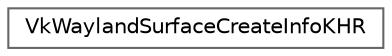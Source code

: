 digraph "类继承关系图"
{
 // LATEX_PDF_SIZE
  bgcolor="transparent";
  edge [fontname=Helvetica,fontsize=10,labelfontname=Helvetica,labelfontsize=10];
  node [fontname=Helvetica,fontsize=10,shape=box,height=0.2,width=0.4];
  rankdir="LR";
  Node0 [id="Node000000",label="VkWaylandSurfaceCreateInfoKHR",height=0.2,width=0.4,color="grey40", fillcolor="white", style="filled",URL="$struct_vk_wayland_surface_create_info_k_h_r.html",tooltip=" "];
}
